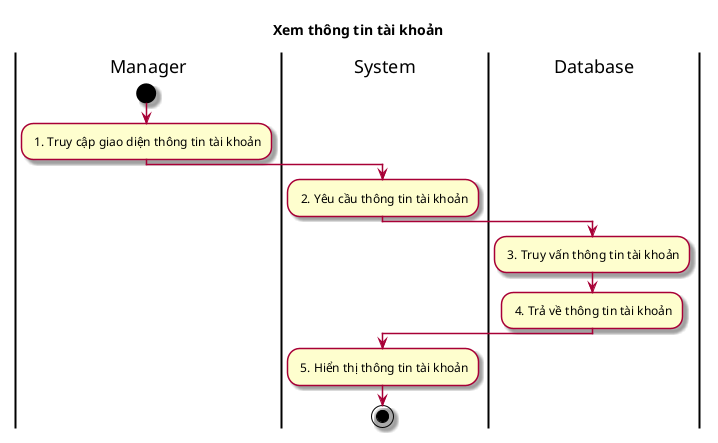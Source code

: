 @startuml ActXemThongTinTaiKhoan

skin rose
title Xem thông tin tài khoản

|Manager|
|System|
|Database|

|Manager|
start
: 1. Truy cập giao diện thông tin tài khoản;
|System|
: 2. Yêu cầu thông tin tài khoản;
|Database|
: 3. Truy vấn thông tin tài khoản;
: 4. Trả về thông tin tài khoản;
|System|
: 5. Hiển thị thông tin tài khoản;
stop

@enduml